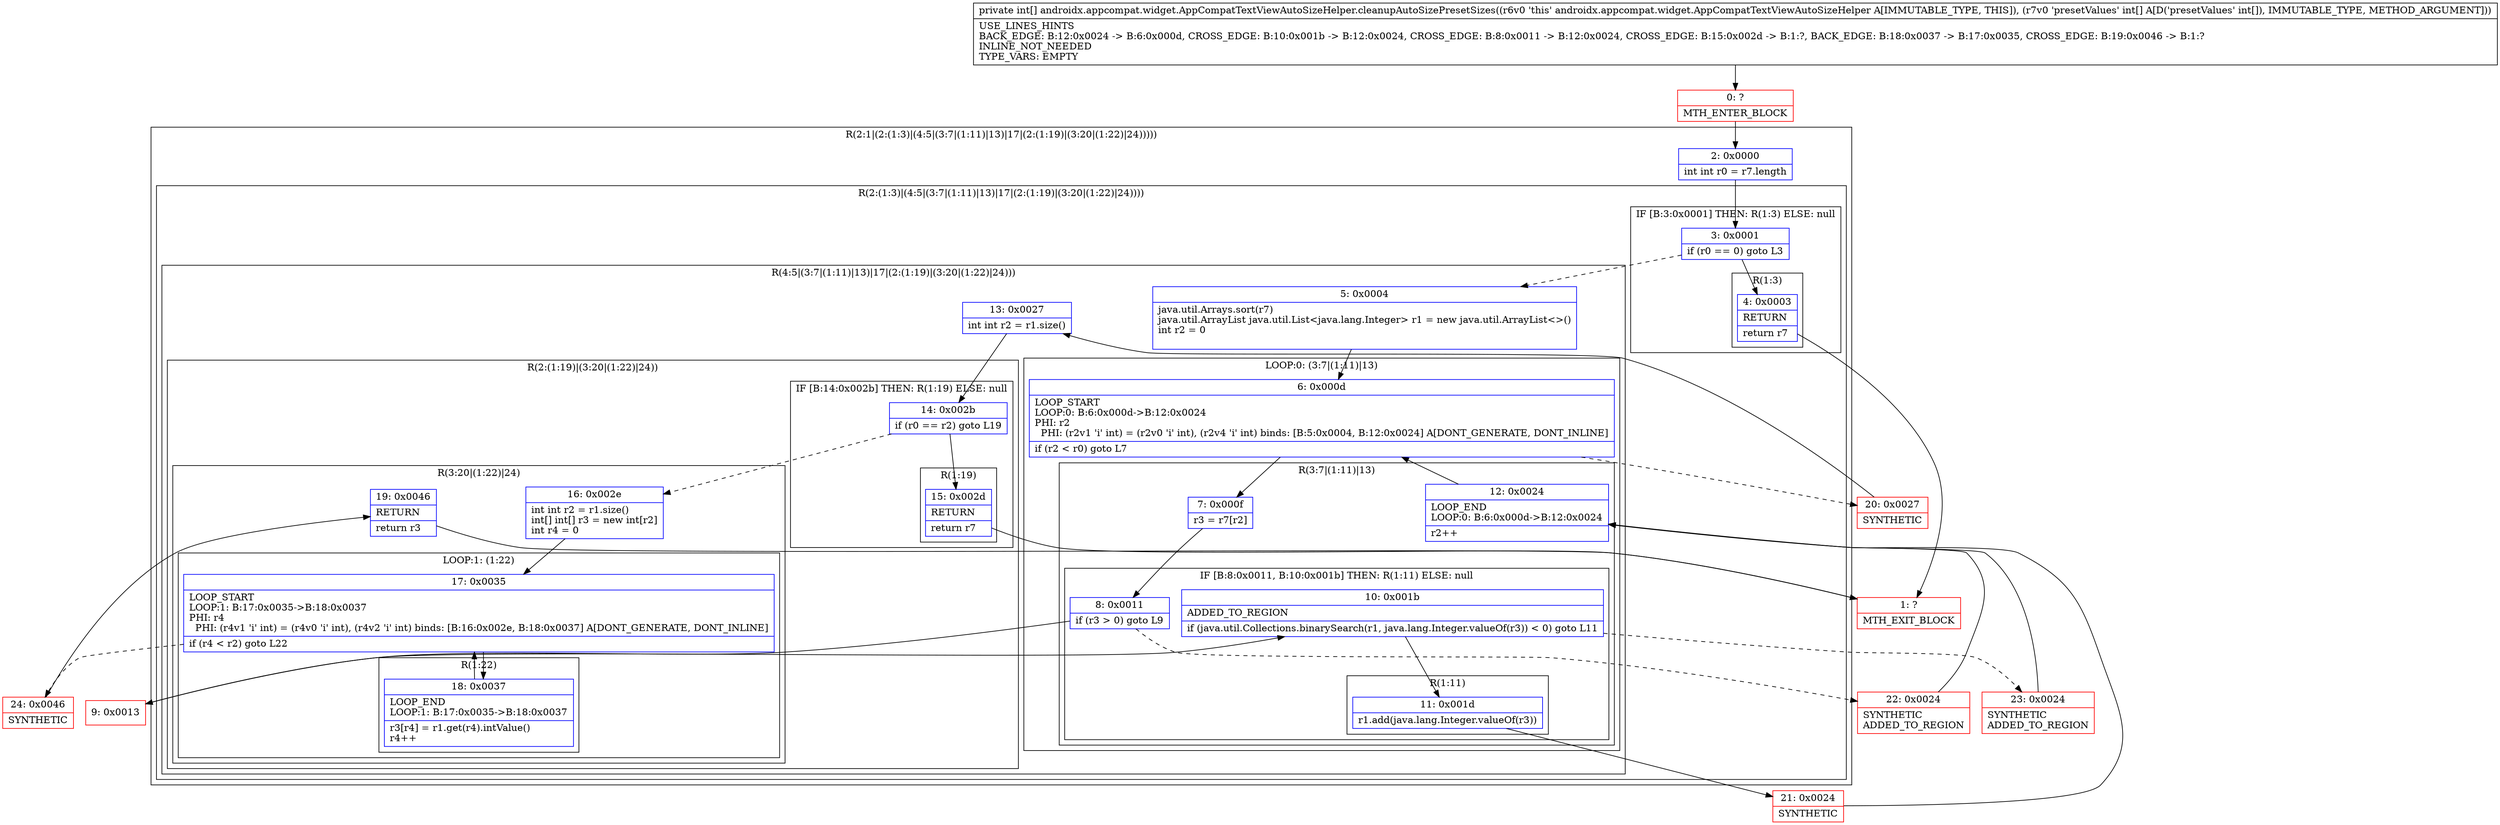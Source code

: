 digraph "CFG forandroidx.appcompat.widget.AppCompatTextViewAutoSizeHelper.cleanupAutoSizePresetSizes([I)[I" {
subgraph cluster_Region_1971267532 {
label = "R(2:1|(2:(1:3)|(4:5|(3:7|(1:11)|13)|17|(2:(1:19)|(3:20|(1:22)|24)))))";
node [shape=record,color=blue];
Node_2 [shape=record,label="{2\:\ 0x0000|int int r0 = r7.length\l}"];
subgraph cluster_Region_2100307986 {
label = "R(2:(1:3)|(4:5|(3:7|(1:11)|13)|17|(2:(1:19)|(3:20|(1:22)|24))))";
node [shape=record,color=blue];
subgraph cluster_IfRegion_1437817716 {
label = "IF [B:3:0x0001] THEN: R(1:3) ELSE: null";
node [shape=record,color=blue];
Node_3 [shape=record,label="{3\:\ 0x0001|if (r0 == 0) goto L3\l}"];
subgraph cluster_Region_2136995370 {
label = "R(1:3)";
node [shape=record,color=blue];
Node_4 [shape=record,label="{4\:\ 0x0003|RETURN\l|return r7\l}"];
}
}
subgraph cluster_Region_1595856670 {
label = "R(4:5|(3:7|(1:11)|13)|17|(2:(1:19)|(3:20|(1:22)|24)))";
node [shape=record,color=blue];
Node_5 [shape=record,label="{5\:\ 0x0004|java.util.Arrays.sort(r7)\ljava.util.ArrayList java.util.List\<java.lang.Integer\> r1 = new java.util.ArrayList\<\>()\lint r2 = 0\l\l}"];
subgraph cluster_LoopRegion_83253633 {
label = "LOOP:0: (3:7|(1:11)|13)";
node [shape=record,color=blue];
Node_6 [shape=record,label="{6\:\ 0x000d|LOOP_START\lLOOP:0: B:6:0x000d\-\>B:12:0x0024\lPHI: r2 \l  PHI: (r2v1 'i' int) = (r2v0 'i' int), (r2v4 'i' int) binds: [B:5:0x0004, B:12:0x0024] A[DONT_GENERATE, DONT_INLINE]\l|if (r2 \< r0) goto L7\l}"];
subgraph cluster_Region_602442230 {
label = "R(3:7|(1:11)|13)";
node [shape=record,color=blue];
Node_7 [shape=record,label="{7\:\ 0x000f|r3 = r7[r2]\l}"];
subgraph cluster_IfRegion_1406388854 {
label = "IF [B:8:0x0011, B:10:0x001b] THEN: R(1:11) ELSE: null";
node [shape=record,color=blue];
Node_8 [shape=record,label="{8\:\ 0x0011|if (r3 \> 0) goto L9\l}"];
Node_10 [shape=record,label="{10\:\ 0x001b|ADDED_TO_REGION\l|if (java.util.Collections.binarySearch(r1, java.lang.Integer.valueOf(r3)) \< 0) goto L11\l}"];
subgraph cluster_Region_477385603 {
label = "R(1:11)";
node [shape=record,color=blue];
Node_11 [shape=record,label="{11\:\ 0x001d|r1.add(java.lang.Integer.valueOf(r3))\l}"];
}
}
Node_12 [shape=record,label="{12\:\ 0x0024|LOOP_END\lLOOP:0: B:6:0x000d\-\>B:12:0x0024\l|r2++\l}"];
}
}
Node_13 [shape=record,label="{13\:\ 0x0027|int int r2 = r1.size()\l}"];
subgraph cluster_Region_2102285450 {
label = "R(2:(1:19)|(3:20|(1:22)|24))";
node [shape=record,color=blue];
subgraph cluster_IfRegion_1708644941 {
label = "IF [B:14:0x002b] THEN: R(1:19) ELSE: null";
node [shape=record,color=blue];
Node_14 [shape=record,label="{14\:\ 0x002b|if (r0 == r2) goto L19\l}"];
subgraph cluster_Region_21136265 {
label = "R(1:19)";
node [shape=record,color=blue];
Node_15 [shape=record,label="{15\:\ 0x002d|RETURN\l|return r7\l}"];
}
}
subgraph cluster_Region_1193998322 {
label = "R(3:20|(1:22)|24)";
node [shape=record,color=blue];
Node_16 [shape=record,label="{16\:\ 0x002e|int int r2 = r1.size()\lint[] int[] r3 = new int[r2]\lint r4 = 0\l}"];
subgraph cluster_LoopRegion_490614339 {
label = "LOOP:1: (1:22)";
node [shape=record,color=blue];
Node_17 [shape=record,label="{17\:\ 0x0035|LOOP_START\lLOOP:1: B:17:0x0035\-\>B:18:0x0037\lPHI: r4 \l  PHI: (r4v1 'i' int) = (r4v0 'i' int), (r4v2 'i' int) binds: [B:16:0x002e, B:18:0x0037] A[DONT_GENERATE, DONT_INLINE]\l|if (r4 \< r2) goto L22\l}"];
subgraph cluster_Region_1856335406 {
label = "R(1:22)";
node [shape=record,color=blue];
Node_18 [shape=record,label="{18\:\ 0x0037|LOOP_END\lLOOP:1: B:17:0x0035\-\>B:18:0x0037\l|r3[r4] = r1.get(r4).intValue()\lr4++\l}"];
}
}
Node_19 [shape=record,label="{19\:\ 0x0046|RETURN\l|return r3\l}"];
}
}
}
}
}
Node_0 [shape=record,color=red,label="{0\:\ ?|MTH_ENTER_BLOCK\l}"];
Node_1 [shape=record,color=red,label="{1\:\ ?|MTH_EXIT_BLOCK\l}"];
Node_9 [shape=record,color=red,label="{9\:\ 0x0013}"];
Node_21 [shape=record,color=red,label="{21\:\ 0x0024|SYNTHETIC\l}"];
Node_23 [shape=record,color=red,label="{23\:\ 0x0024|SYNTHETIC\lADDED_TO_REGION\l}"];
Node_22 [shape=record,color=red,label="{22\:\ 0x0024|SYNTHETIC\lADDED_TO_REGION\l}"];
Node_20 [shape=record,color=red,label="{20\:\ 0x0027|SYNTHETIC\l}"];
Node_24 [shape=record,color=red,label="{24\:\ 0x0046|SYNTHETIC\l}"];
MethodNode[shape=record,label="{private int[] androidx.appcompat.widget.AppCompatTextViewAutoSizeHelper.cleanupAutoSizePresetSizes((r6v0 'this' androidx.appcompat.widget.AppCompatTextViewAutoSizeHelper A[IMMUTABLE_TYPE, THIS]), (r7v0 'presetValues' int[] A[D('presetValues' int[]), IMMUTABLE_TYPE, METHOD_ARGUMENT]))  | USE_LINES_HINTS\lBACK_EDGE: B:12:0x0024 \-\> B:6:0x000d, CROSS_EDGE: B:10:0x001b \-\> B:12:0x0024, CROSS_EDGE: B:8:0x0011 \-\> B:12:0x0024, CROSS_EDGE: B:15:0x002d \-\> B:1:?, BACK_EDGE: B:18:0x0037 \-\> B:17:0x0035, CROSS_EDGE: B:19:0x0046 \-\> B:1:?\lINLINE_NOT_NEEDED\lTYPE_VARS: EMPTY\l}"];
MethodNode -> Node_0;Node_2 -> Node_3;
Node_3 -> Node_4;
Node_3 -> Node_5[style=dashed];
Node_4 -> Node_1;
Node_5 -> Node_6;
Node_6 -> Node_7;
Node_6 -> Node_20[style=dashed];
Node_7 -> Node_8;
Node_8 -> Node_9;
Node_8 -> Node_22[style=dashed];
Node_10 -> Node_11;
Node_10 -> Node_23[style=dashed];
Node_11 -> Node_21;
Node_12 -> Node_6;
Node_13 -> Node_14;
Node_14 -> Node_15;
Node_14 -> Node_16[style=dashed];
Node_15 -> Node_1;
Node_16 -> Node_17;
Node_17 -> Node_18;
Node_17 -> Node_24[style=dashed];
Node_18 -> Node_17;
Node_19 -> Node_1;
Node_0 -> Node_2;
Node_9 -> Node_10;
Node_21 -> Node_12;
Node_23 -> Node_12;
Node_22 -> Node_12;
Node_20 -> Node_13;
Node_24 -> Node_19;
}

